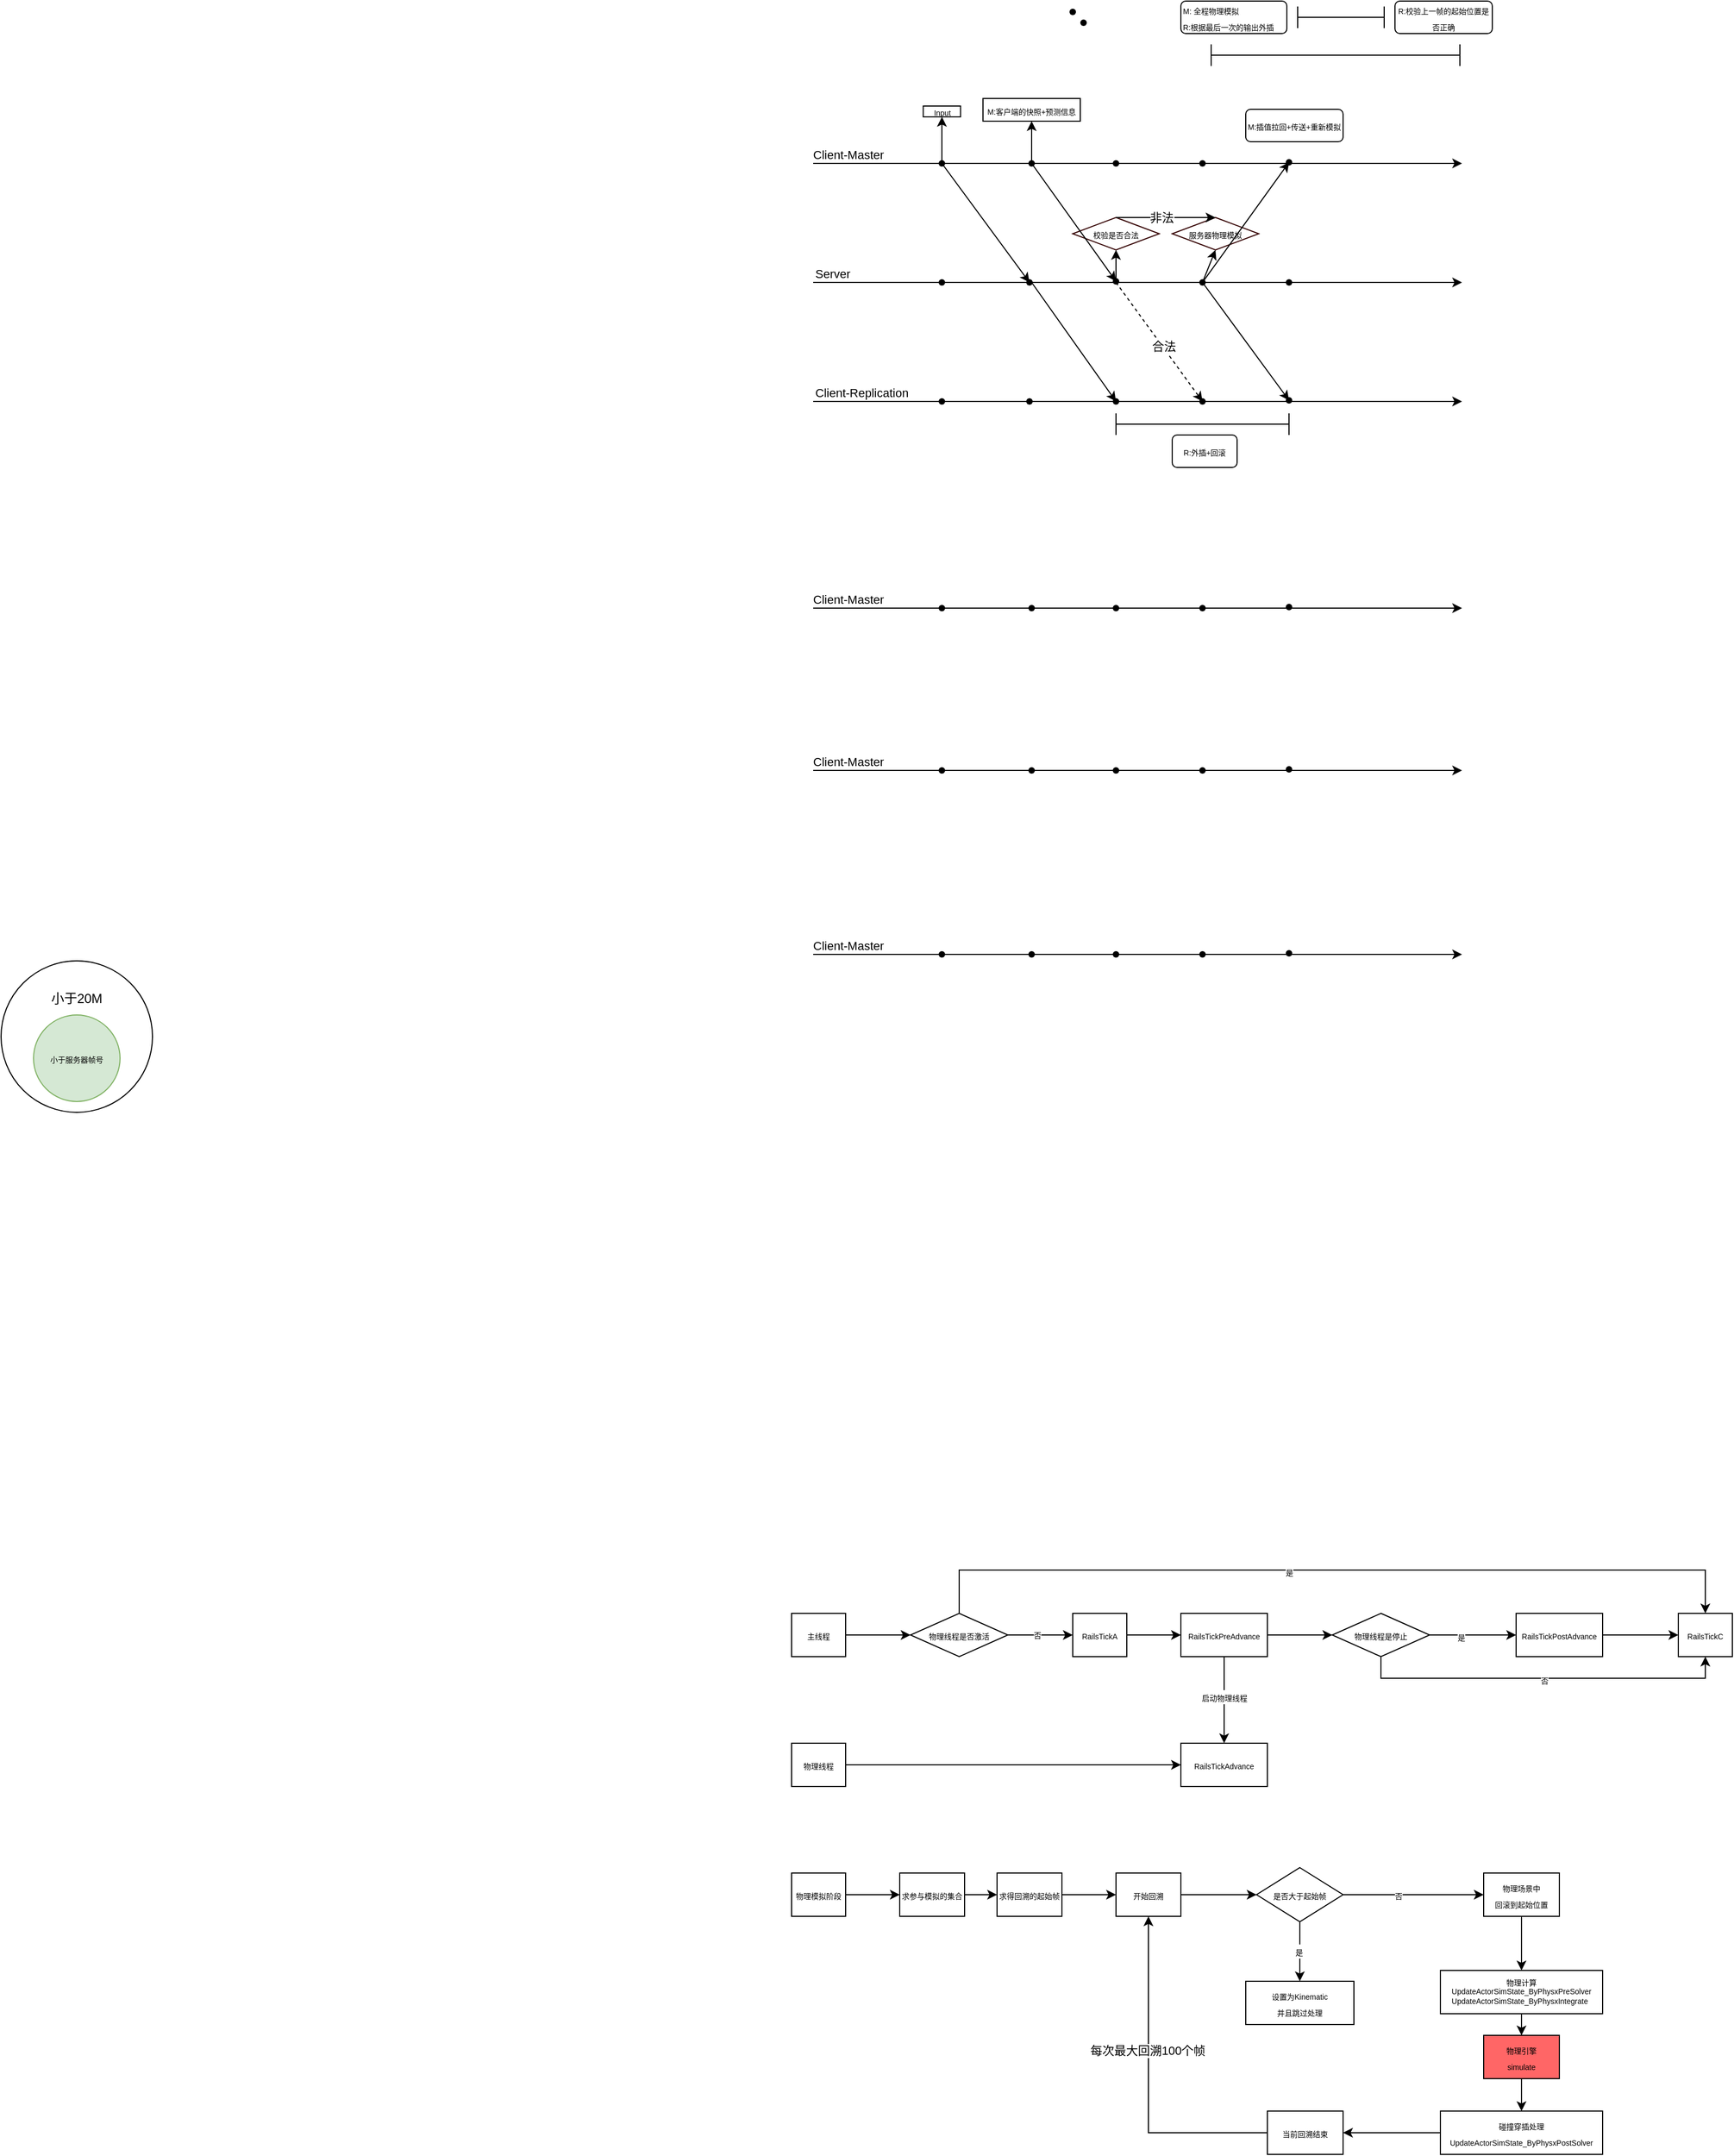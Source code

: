 <mxfile version="22.1.2" type="device">
  <diagram name="第 1 页" id="AAMnr0W5KIoup8fi5rs1">
    <mxGraphModel dx="1736" dy="537" grid="1" gridSize="10" guides="0" tooltips="1" connect="1" arrows="1" fold="1" page="0" pageScale="1" pageWidth="827" pageHeight="1169" background="#FFFFFF" math="0" shadow="0">
      <root>
        <mxCell id="0" />
        <mxCell id="1" parent="0" />
        <mxCell id="beGZYDFZV5x5-5D6ffd--1" value="" style="endArrow=classic;html=1;rounded=0;movable=1;resizable=1;rotatable=1;deletable=1;editable=1;locked=0;connectable=1;" parent="1" edge="1">
          <mxGeometry relative="1" as="geometry">
            <mxPoint x="40" y="160" as="sourcePoint" />
            <mxPoint x="640" y="160" as="targetPoint" />
          </mxGeometry>
        </mxCell>
        <mxCell id="beGZYDFZV5x5-5D6ffd--3" value="Client-Master" style="edgeLabel;resizable=1;html=1;align=left;verticalAlign=bottom;movable=1;rotatable=1;deletable=1;editable=1;locked=0;connectable=1;" parent="beGZYDFZV5x5-5D6ffd--1" connectable="0" vertex="1">
          <mxGeometry x="-1" relative="1" as="geometry">
            <mxPoint x="-2" as="offset" />
          </mxGeometry>
        </mxCell>
        <mxCell id="beGZYDFZV5x5-5D6ffd--4" value="" style="endArrow=classic;html=1;rounded=0;movable=1;resizable=1;rotatable=1;deletable=1;editable=1;locked=0;connectable=1;" parent="1" edge="1">
          <mxGeometry relative="1" as="geometry">
            <mxPoint x="40" y="270" as="sourcePoint" />
            <mxPoint x="640" y="270" as="targetPoint" />
          </mxGeometry>
        </mxCell>
        <mxCell id="beGZYDFZV5x5-5D6ffd--6" value="Server" style="edgeLabel;resizable=1;html=1;align=left;verticalAlign=bottom;movable=1;rotatable=1;deletable=1;editable=1;locked=0;connectable=1;" parent="beGZYDFZV5x5-5D6ffd--4" connectable="0" vertex="1">
          <mxGeometry x="-1" relative="1" as="geometry">
            <mxPoint as="offset" />
          </mxGeometry>
        </mxCell>
        <mxCell id="beGZYDFZV5x5-5D6ffd--7" value="" style="endArrow=classic;html=1;rounded=0;movable=1;resizable=1;rotatable=1;deletable=1;editable=1;locked=0;connectable=1;" parent="1" edge="1">
          <mxGeometry relative="1" as="geometry">
            <mxPoint x="40" y="380" as="sourcePoint" />
            <mxPoint x="640" y="380" as="targetPoint" />
          </mxGeometry>
        </mxCell>
        <mxCell id="beGZYDFZV5x5-5D6ffd--9" value="Client-Replication" style="edgeLabel;resizable=1;html=1;align=left;verticalAlign=bottom;movable=1;rotatable=1;deletable=1;editable=1;locked=0;connectable=1;" parent="beGZYDFZV5x5-5D6ffd--7" connectable="0" vertex="1">
          <mxGeometry x="-1" relative="1" as="geometry" />
        </mxCell>
        <mxCell id="beGZYDFZV5x5-5D6ffd--30" value="" style="edgeStyle=orthogonalEdgeStyle;rounded=0;orthogonalLoop=1;jettySize=auto;html=1;" parent="1" source="beGZYDFZV5x5-5D6ffd--17" target="beGZYDFZV5x5-5D6ffd--29" edge="1">
          <mxGeometry relative="1" as="geometry" />
        </mxCell>
        <mxCell id="beGZYDFZV5x5-5D6ffd--17" value="" style="shape=waypoint;sketch=0;fillStyle=solid;size=6;pointerEvents=1;points=[];fillColor=none;resizable=0;rotatable=0;perimeter=centerPerimeter;snapToPoint=1;" parent="1" vertex="1">
          <mxGeometry x="149" y="150" width="20" height="20" as="geometry" />
        </mxCell>
        <mxCell id="beGZYDFZV5x5-5D6ffd--79" value="" style="edgeStyle=orthogonalEdgeStyle;rounded=0;orthogonalLoop=1;jettySize=auto;html=1;" parent="1" source="beGZYDFZV5x5-5D6ffd--24" target="beGZYDFZV5x5-5D6ffd--78" edge="1">
          <mxGeometry relative="1" as="geometry" />
        </mxCell>
        <mxCell id="beGZYDFZV5x5-5D6ffd--24" value="" style="shape=waypoint;sketch=0;fillStyle=solid;size=6;pointerEvents=1;points=[];fillColor=none;resizable=0;rotatable=0;perimeter=centerPerimeter;snapToPoint=1;" parent="1" vertex="1">
          <mxGeometry x="232" y="150" width="20" height="20" as="geometry" />
        </mxCell>
        <mxCell id="beGZYDFZV5x5-5D6ffd--29" value="&lt;font style=&quot;font-size: 7px;&quot;&gt;Input&lt;/font&gt;" style="whiteSpace=wrap;html=1;fillColor=none;sketch=0;fillStyle=solid;" parent="1" vertex="1">
          <mxGeometry x="141.75" y="107" width="34.5" height="10" as="geometry" />
        </mxCell>
        <mxCell id="beGZYDFZV5x5-5D6ffd--31" value="" style="shape=waypoint;sketch=0;fillStyle=solid;size=6;pointerEvents=1;points=[];fillColor=none;resizable=0;rotatable=0;perimeter=centerPerimeter;snapToPoint=1;" parent="1" vertex="1">
          <mxGeometry x="230" y="260" width="20" height="20" as="geometry" />
        </mxCell>
        <mxCell id="beGZYDFZV5x5-5D6ffd--34" value="" style="shape=waypoint;sketch=0;fillStyle=solid;size=6;pointerEvents=1;points=[];fillColor=none;resizable=0;rotatable=0;perimeter=centerPerimeter;snapToPoint=1;" parent="1" vertex="1">
          <mxGeometry x="230" y="370" width="20" height="20" as="geometry" />
        </mxCell>
        <mxCell id="beGZYDFZV5x5-5D6ffd--44" value="" style="endArrow=classic;html=1;rounded=0;" parent="1" source="beGZYDFZV5x5-5D6ffd--17" target="beGZYDFZV5x5-5D6ffd--31" edge="1">
          <mxGeometry width="50" height="50" relative="1" as="geometry">
            <mxPoint x="330" y="220" as="sourcePoint" />
            <mxPoint x="380" y="170" as="targetPoint" />
          </mxGeometry>
        </mxCell>
        <mxCell id="beGZYDFZV5x5-5D6ffd--45" value="" style="shape=waypoint;sketch=0;fillStyle=solid;size=6;pointerEvents=1;points=[];fillColor=none;resizable=0;rotatable=0;perimeter=centerPerimeter;snapToPoint=1;" parent="1" vertex="1">
          <mxGeometry x="149" y="260" width="20" height="20" as="geometry" />
        </mxCell>
        <mxCell id="beGZYDFZV5x5-5D6ffd--46" value="" style="endArrow=classic;html=1;rounded=0;" parent="1" target="beGZYDFZV5x5-5D6ffd--53" edge="1">
          <mxGeometry width="50" height="50" relative="1" as="geometry">
            <mxPoint x="242" y="270" as="sourcePoint" />
            <mxPoint x="282" y="380" as="targetPoint" />
          </mxGeometry>
        </mxCell>
        <mxCell id="beGZYDFZV5x5-5D6ffd--47" value="" style="shape=waypoint;sketch=0;fillStyle=solid;size=6;pointerEvents=1;points=[];fillColor=none;resizable=0;rotatable=0;perimeter=centerPerimeter;snapToPoint=1;" parent="1" vertex="1">
          <mxGeometry x="270" y="10" width="20" height="20" as="geometry" />
        </mxCell>
        <mxCell id="beGZYDFZV5x5-5D6ffd--48" value="" style="shape=waypoint;sketch=0;fillStyle=solid;size=6;pointerEvents=1;points=[];fillColor=none;resizable=0;rotatable=0;perimeter=centerPerimeter;snapToPoint=1;" parent="1" vertex="1">
          <mxGeometry x="149" y="370" width="20" height="20" as="geometry" />
        </mxCell>
        <mxCell id="beGZYDFZV5x5-5D6ffd--53" value="" style="shape=waypoint;sketch=0;fillStyle=solid;size=6;pointerEvents=1;points=[];fillColor=none;resizable=0;rotatable=0;perimeter=centerPerimeter;snapToPoint=1;" parent="1" vertex="1">
          <mxGeometry x="310" y="370" width="20" height="20" as="geometry" />
        </mxCell>
        <mxCell id="beGZYDFZV5x5-5D6ffd--54" value="&lt;font style=&quot;font-size: 7px;&quot;&gt;校验是否合法&lt;/font&gt;" style="rhombus;whiteSpace=wrap;html=1;fillColor=none;strokeColor=#330000;sketch=0;fillStyle=solid;" parent="1" vertex="1">
          <mxGeometry x="280" y="210" width="80" height="30" as="geometry" />
        </mxCell>
        <mxCell id="beGZYDFZV5x5-5D6ffd--59" value="" style="shape=waypoint;sketch=0;fillStyle=solid;size=6;pointerEvents=1;points=[];fillColor=none;resizable=0;rotatable=0;perimeter=centerPerimeter;snapToPoint=1;" parent="1" vertex="1">
          <mxGeometry x="280" y="20" width="20" height="20" as="geometry" />
        </mxCell>
        <mxCell id="beGZYDFZV5x5-5D6ffd--60" value="" style="shape=waypoint;sketch=0;fillStyle=solid;size=6;pointerEvents=1;points=[];fillColor=none;resizable=0;rotatable=0;perimeter=centerPerimeter;snapToPoint=1;" parent="1" vertex="1">
          <mxGeometry x="310" y="150" width="20" height="20" as="geometry" />
        </mxCell>
        <mxCell id="beGZYDFZV5x5-5D6ffd--61" value="" style="shape=waypoint;sketch=0;fillStyle=solid;size=6;pointerEvents=1;points=[];fillColor=none;resizable=0;rotatable=0;perimeter=centerPerimeter;snapToPoint=1;" parent="1" vertex="1">
          <mxGeometry x="390" y="150" width="20" height="20" as="geometry" />
        </mxCell>
        <mxCell id="beGZYDFZV5x5-5D6ffd--63" value="" style="shape=waypoint;sketch=0;fillStyle=solid;size=6;pointerEvents=1;points=[];fillColor=none;resizable=0;rotatable=0;perimeter=centerPerimeter;snapToPoint=1;" parent="1" vertex="1">
          <mxGeometry x="390" y="370" width="20" height="20" as="geometry" />
        </mxCell>
        <mxCell id="beGZYDFZV5x5-5D6ffd--64" value="" style="endArrow=classic;html=1;rounded=0;exitX=0.488;exitY=0.695;exitDx=0;exitDy=0;exitPerimeter=0;" parent="1" source="beGZYDFZV5x5-5D6ffd--24" target="beGZYDFZV5x5-5D6ffd--92" edge="1">
          <mxGeometry width="50" height="50" relative="1" as="geometry">
            <mxPoint x="260" y="180" as="sourcePoint" />
            <mxPoint x="340" y="290" as="targetPoint" />
          </mxGeometry>
        </mxCell>
        <mxCell id="beGZYDFZV5x5-5D6ffd--67" value="&lt;font style=&quot;font-size: 7px;&quot;&gt;M: 全程物理模拟&lt;br&gt;R:根据最后一次的输出外插&lt;/font&gt;" style="rounded=1;whiteSpace=wrap;html=1;align=left;movable=1;resizable=1;rotatable=1;deletable=1;editable=1;locked=0;connectable=1;" parent="1" vertex="1">
          <mxGeometry x="380" y="10" width="98" height="30" as="geometry" />
        </mxCell>
        <mxCell id="beGZYDFZV5x5-5D6ffd--68" value="" style="shape=waypoint;sketch=0;fillStyle=solid;size=6;pointerEvents=1;points=[];fillColor=none;resizable=0;rotatable=0;perimeter=centerPerimeter;snapToPoint=1;" parent="1" vertex="1">
          <mxGeometry x="470" y="149" width="20" height="20" as="geometry" />
        </mxCell>
        <mxCell id="beGZYDFZV5x5-5D6ffd--71" value="" style="shape=waypoint;sketch=0;fillStyle=solid;size=6;pointerEvents=1;points=[];fillColor=none;resizable=0;rotatable=0;perimeter=centerPerimeter;snapToPoint=1;" parent="1" vertex="1">
          <mxGeometry x="470" y="369" width="20" height="20" as="geometry" />
        </mxCell>
        <mxCell id="beGZYDFZV5x5-5D6ffd--72" value="" style="shape=crossbar;whiteSpace=wrap;html=1;rounded=1;movable=1;resizable=1;rotatable=1;deletable=1;editable=1;locked=0;connectable=1;" parent="1" vertex="1">
          <mxGeometry x="408" y="50" width="230" height="20" as="geometry" />
        </mxCell>
        <mxCell id="beGZYDFZV5x5-5D6ffd--73" value="" style="shape=crossbar;whiteSpace=wrap;html=1;rounded=1;" parent="1" vertex="1">
          <mxGeometry x="488" y="15" width="80" height="20" as="geometry" />
        </mxCell>
        <mxCell id="beGZYDFZV5x5-5D6ffd--74" value="&lt;font style=&quot;font-size: 7px;&quot;&gt;R:校验上一帧的起始位置是否正确&lt;/font&gt;" style="rounded=1;whiteSpace=wrap;html=1;" parent="1" vertex="1">
          <mxGeometry x="578" y="10" width="90" height="30" as="geometry" />
        </mxCell>
        <mxCell id="beGZYDFZV5x5-5D6ffd--78" value="&lt;font style=&quot;font-size: 7px;&quot;&gt;M:客户端的快照+预测信息&lt;/font&gt;" style="rounded=0;whiteSpace=wrap;html=1;" parent="1" vertex="1">
          <mxGeometry x="197" y="100" width="90" height="21" as="geometry" />
        </mxCell>
        <mxCell id="beGZYDFZV5x5-5D6ffd--92" value="" style="shape=waypoint;sketch=0;fillStyle=solid;size=6;pointerEvents=1;points=[];fillColor=none;resizable=0;rotatable=0;perimeter=centerPerimeter;snapToPoint=1;" parent="1" vertex="1">
          <mxGeometry x="310" y="259" width="20" height="20" as="geometry" />
        </mxCell>
        <mxCell id="beGZYDFZV5x5-5D6ffd--94" value="" style="endArrow=classic;html=1;rounded=0;entryX=0.5;entryY=1;entryDx=0;entryDy=0;" parent="1" source="beGZYDFZV5x5-5D6ffd--92" target="beGZYDFZV5x5-5D6ffd--54" edge="1">
          <mxGeometry width="50" height="50" relative="1" as="geometry">
            <mxPoint x="350" y="260" as="sourcePoint" />
            <mxPoint x="400" y="210" as="targetPoint" />
          </mxGeometry>
        </mxCell>
        <mxCell id="beGZYDFZV5x5-5D6ffd--95" value="" style="endArrow=classic;html=1;rounded=0;entryX=0.66;entryY=0.648;entryDx=0;entryDy=0;entryPerimeter=0;dashed=1;" parent="1" target="beGZYDFZV5x5-5D6ffd--63" edge="1">
          <mxGeometry width="50" height="50" relative="1" as="geometry">
            <mxPoint x="320" y="270" as="sourcePoint" />
            <mxPoint x="440" y="190" as="targetPoint" />
          </mxGeometry>
        </mxCell>
        <mxCell id="beGZYDFZV5x5-5D6ffd--96" value="合法" style="edgeLabel;html=1;align=center;verticalAlign=middle;resizable=0;points=[];" parent="beGZYDFZV5x5-5D6ffd--95" vertex="1" connectable="0">
          <mxGeometry x="0.072" y="1" relative="1" as="geometry">
            <mxPoint as="offset" />
          </mxGeometry>
        </mxCell>
        <mxCell id="beGZYDFZV5x5-5D6ffd--97" value="" style="shape=waypoint;sketch=0;fillStyle=solid;size=6;pointerEvents=1;points=[];fillColor=none;resizable=0;rotatable=0;perimeter=centerPerimeter;snapToPoint=1;" parent="1" vertex="1">
          <mxGeometry x="390" y="260" width="20" height="20" as="geometry" />
        </mxCell>
        <mxCell id="beGZYDFZV5x5-5D6ffd--98" value="&lt;span style=&quot;font-size: 7px;&quot;&gt;服务器物理模拟&lt;/span&gt;" style="rhombus;whiteSpace=wrap;html=1;fillColor=none;strokeColor=#330000;sketch=0;fillStyle=solid;" parent="1" vertex="1">
          <mxGeometry x="372" y="210" width="80" height="30" as="geometry" />
        </mxCell>
        <mxCell id="beGZYDFZV5x5-5D6ffd--100" value="" style="endArrow=classic;html=1;rounded=0;exitX=0.5;exitY=0;exitDx=0;exitDy=0;entryX=0.5;entryY=0;entryDx=0;entryDy=0;" parent="1" source="beGZYDFZV5x5-5D6ffd--54" target="beGZYDFZV5x5-5D6ffd--98" edge="1">
          <mxGeometry width="50" height="50" relative="1" as="geometry">
            <mxPoint x="370" y="250" as="sourcePoint" />
            <mxPoint x="420" y="200" as="targetPoint" />
          </mxGeometry>
        </mxCell>
        <mxCell id="beGZYDFZV5x5-5D6ffd--101" value="非法" style="edgeLabel;html=1;align=center;verticalAlign=middle;resizable=0;points=[];" parent="beGZYDFZV5x5-5D6ffd--100" vertex="1" connectable="0">
          <mxGeometry x="-0.084" relative="1" as="geometry">
            <mxPoint as="offset" />
          </mxGeometry>
        </mxCell>
        <mxCell id="beGZYDFZV5x5-5D6ffd--102" value="" style="endArrow=classic;html=1;rounded=0;exitX=0.379;exitY=0.357;exitDx=0;exitDy=0;exitPerimeter=0;entryX=0.5;entryY=1;entryDx=0;entryDy=0;" parent="1" source="beGZYDFZV5x5-5D6ffd--97" target="beGZYDFZV5x5-5D6ffd--98" edge="1">
          <mxGeometry width="50" height="50" relative="1" as="geometry">
            <mxPoint x="460" y="260" as="sourcePoint" />
            <mxPoint x="510" y="210" as="targetPoint" />
          </mxGeometry>
        </mxCell>
        <mxCell id="beGZYDFZV5x5-5D6ffd--103" value="" style="shape=waypoint;sketch=0;fillStyle=solid;size=6;pointerEvents=1;points=[];fillColor=none;resizable=0;rotatable=0;perimeter=centerPerimeter;snapToPoint=1;" parent="1" vertex="1">
          <mxGeometry x="470" y="260" width="20" height="20" as="geometry" />
        </mxCell>
        <mxCell id="beGZYDFZV5x5-5D6ffd--106" value="" style="endArrow=classic;html=1;rounded=0;exitX=0.321;exitY=0.614;exitDx=0;exitDy=0;exitPerimeter=0;" parent="1" source="beGZYDFZV5x5-5D6ffd--97" target="beGZYDFZV5x5-5D6ffd--71" edge="1">
          <mxGeometry width="50" height="50" relative="1" as="geometry">
            <mxPoint x="410" y="280" as="sourcePoint" />
            <mxPoint x="422" y="250" as="targetPoint" />
          </mxGeometry>
        </mxCell>
        <mxCell id="beGZYDFZV5x5-5D6ffd--107" value="" style="shape=crossbar;whiteSpace=wrap;html=1;rounded=1;" parent="1" vertex="1">
          <mxGeometry x="320" y="391" width="160" height="20" as="geometry" />
        </mxCell>
        <mxCell id="beGZYDFZV5x5-5D6ffd--108" value="&lt;font style=&quot;font-size: 7px;&quot;&gt;R:外插+回滚&lt;/font&gt;" style="rounded=1;whiteSpace=wrap;html=1;" parent="1" vertex="1">
          <mxGeometry x="372" y="411" width="60" height="30" as="geometry" />
        </mxCell>
        <mxCell id="beGZYDFZV5x5-5D6ffd--109" value="" style="endArrow=classic;html=1;rounded=0;entryX=0.321;entryY=0.507;entryDx=0;entryDy=0;entryPerimeter=0;" parent="1" source="beGZYDFZV5x5-5D6ffd--97" target="beGZYDFZV5x5-5D6ffd--68" edge="1">
          <mxGeometry width="50" height="50" relative="1" as="geometry">
            <mxPoint x="470" y="240" as="sourcePoint" />
            <mxPoint x="520" y="190" as="targetPoint" />
          </mxGeometry>
        </mxCell>
        <mxCell id="beGZYDFZV5x5-5D6ffd--110" value="&lt;span style=&quot;font-size: 7px;&quot;&gt;M:插值拉回+传送+重新模拟&lt;/span&gt;" style="rounded=1;whiteSpace=wrap;html=1;" parent="1" vertex="1">
          <mxGeometry x="440" y="110" width="90" height="30" as="geometry" />
        </mxCell>
        <mxCell id="Dgg-TFfOb2gWR0Gjc4yS-13" value="" style="edgeStyle=orthogonalEdgeStyle;rounded=0;orthogonalLoop=1;jettySize=auto;html=1;movable=1;resizable=1;rotatable=1;deletable=1;editable=1;locked=0;connectable=1;" parent="1" source="Dgg-TFfOb2gWR0Gjc4yS-10" target="Dgg-TFfOb2gWR0Gjc4yS-12" edge="1">
          <mxGeometry relative="1" as="geometry" />
        </mxCell>
        <mxCell id="Dgg-TFfOb2gWR0Gjc4yS-10" value="&lt;font style=&quot;font-size: 7px;&quot;&gt;主线程&lt;/font&gt;" style="rounded=0;whiteSpace=wrap;html=1;movable=1;resizable=1;rotatable=1;deletable=1;editable=1;locked=0;connectable=1;" parent="1" vertex="1">
          <mxGeometry x="20" y="1500.01" width="50" height="40" as="geometry" />
        </mxCell>
        <mxCell id="Dgg-TFfOb2gWR0Gjc4yS-11" value="&lt;font style=&quot;font-size: 7px;&quot;&gt;物理线程&lt;/font&gt;" style="rounded=0;whiteSpace=wrap;html=1;movable=1;resizable=1;rotatable=1;deletable=1;editable=1;locked=0;connectable=1;" parent="1" vertex="1">
          <mxGeometry x="20" y="1620.01" width="50" height="40" as="geometry" />
        </mxCell>
        <mxCell id="Dgg-TFfOb2gWR0Gjc4yS-42" style="edgeStyle=orthogonalEdgeStyle;orthogonalLoop=1;jettySize=auto;html=1;rounded=0;entryX=0.5;entryY=0;entryDx=0;entryDy=0;movable=1;resizable=1;rotatable=1;deletable=1;editable=1;locked=0;connectable=1;" parent="1" target="Dgg-TFfOb2gWR0Gjc4yS-15" edge="1">
          <mxGeometry relative="1" as="geometry">
            <mxPoint x="860" y="1460.01" as="targetPoint" />
            <mxPoint x="175" y="1510.01" as="sourcePoint" />
            <Array as="points">
              <mxPoint x="175" y="1460.01" />
              <mxPoint x="865" y="1460.01" />
            </Array>
          </mxGeometry>
        </mxCell>
        <mxCell id="Dgg-TFfOb2gWR0Gjc4yS-45" value="&lt;font style=&quot;font-size: 7px;&quot;&gt;是&lt;/font&gt;" style="edgeLabel;html=1;align=center;verticalAlign=middle;resizable=1;points=[];movable=1;rotatable=1;deletable=1;editable=1;locked=0;connectable=1;" parent="Dgg-TFfOb2gWR0Gjc4yS-42" vertex="1" connectable="0">
          <mxGeometry x="-0.091" y="-1" relative="1" as="geometry">
            <mxPoint as="offset" />
          </mxGeometry>
        </mxCell>
        <mxCell id="Dgg-TFfOb2gWR0Gjc4yS-12" value="&lt;font style=&quot;font-size: 7px;&quot;&gt;物理线程是否激活&lt;/font&gt;" style="rhombus;whiteSpace=wrap;html=1;rounded=0;movable=1;resizable=1;rotatable=1;deletable=1;editable=1;locked=0;connectable=1;" parent="1" vertex="1">
          <mxGeometry x="130" y="1500.01" width="90" height="40" as="geometry" />
        </mxCell>
        <mxCell id="Dgg-TFfOb2gWR0Gjc4yS-15" value="&lt;font style=&quot;font-size: 7px;&quot;&gt;RailsTickC&lt;/font&gt;" style="rounded=0;whiteSpace=wrap;html=1;movable=1;resizable=1;rotatable=1;deletable=1;editable=1;locked=0;connectable=1;" parent="1" vertex="1">
          <mxGeometry x="840" y="1500.01" width="50" height="40" as="geometry" />
        </mxCell>
        <mxCell id="Dgg-TFfOb2gWR0Gjc4yS-16" value="" style="endArrow=classic;html=1;rounded=0;exitX=1;exitY=0.5;exitDx=0;exitDy=0;entryX=0;entryY=0.5;entryDx=0;entryDy=0;movable=1;resizable=1;rotatable=1;deletable=1;editable=1;locked=0;connectable=1;" parent="1" source="Dgg-TFfOb2gWR0Gjc4yS-12" target="Dgg-TFfOb2gWR0Gjc4yS-20" edge="1">
          <mxGeometry width="50" height="50" relative="1" as="geometry">
            <mxPoint x="240" y="1530.01" as="sourcePoint" />
            <mxPoint x="290" y="1480.01" as="targetPoint" />
          </mxGeometry>
        </mxCell>
        <mxCell id="Dgg-TFfOb2gWR0Gjc4yS-17" value="&lt;font style=&quot;font-size: 7px;&quot;&gt;否&lt;/font&gt;" style="edgeLabel;html=1;align=center;verticalAlign=middle;resizable=1;points=[];movable=1;rotatable=1;deletable=1;editable=1;locked=0;connectable=1;" parent="Dgg-TFfOb2gWR0Gjc4yS-16" vertex="1" connectable="0">
          <mxGeometry x="-0.1" y="1" relative="1" as="geometry">
            <mxPoint as="offset" />
          </mxGeometry>
        </mxCell>
        <mxCell id="Dgg-TFfOb2gWR0Gjc4yS-26" value="" style="edgeStyle=orthogonalEdgeStyle;rounded=0;orthogonalLoop=1;jettySize=auto;html=1;movable=1;resizable=1;rotatable=1;deletable=1;editable=1;locked=0;connectable=1;" parent="1" source="Dgg-TFfOb2gWR0Gjc4yS-20" target="Dgg-TFfOb2gWR0Gjc4yS-25" edge="1">
          <mxGeometry relative="1" as="geometry" />
        </mxCell>
        <mxCell id="Dgg-TFfOb2gWR0Gjc4yS-20" value="&lt;font style=&quot;font-size: 7px;&quot;&gt;RailsTickA&lt;/font&gt;" style="rounded=0;whiteSpace=wrap;html=1;movable=1;resizable=1;rotatable=1;deletable=1;editable=1;locked=0;connectable=1;" parent="1" vertex="1">
          <mxGeometry x="280" y="1500.01" width="50" height="40" as="geometry" />
        </mxCell>
        <mxCell id="Dgg-TFfOb2gWR0Gjc4yS-21" value="&lt;font style=&quot;font-size: 7px;&quot;&gt;RailsTickAdvance&lt;/font&gt;" style="rounded=0;whiteSpace=wrap;html=1;movable=1;resizable=1;rotatable=1;deletable=1;editable=1;locked=0;connectable=1;" parent="1" vertex="1">
          <mxGeometry x="380" y="1620.01" width="80" height="40" as="geometry" />
        </mxCell>
        <mxCell id="Dgg-TFfOb2gWR0Gjc4yS-22" value="" style="endArrow=classic;html=1;rounded=0;exitX=1;exitY=0.5;exitDx=0;exitDy=0;entryX=0;entryY=0.5;entryDx=0;entryDy=0;movable=1;resizable=1;rotatable=1;deletable=1;editable=1;locked=0;connectable=1;" parent="1" source="Dgg-TFfOb2gWR0Gjc4yS-11" target="Dgg-TFfOb2gWR0Gjc4yS-21" edge="1">
          <mxGeometry width="50" height="50" relative="1" as="geometry">
            <mxPoint x="100" y="1730.01" as="sourcePoint" />
            <mxPoint x="150" y="1680.01" as="targetPoint" />
          </mxGeometry>
        </mxCell>
        <mxCell id="Dgg-TFfOb2gWR0Gjc4yS-27" value="" style="edgeStyle=orthogonalEdgeStyle;rounded=0;orthogonalLoop=1;jettySize=auto;html=1;movable=1;resizable=1;rotatable=1;deletable=1;editable=1;locked=0;connectable=1;" parent="1" source="Dgg-TFfOb2gWR0Gjc4yS-25" target="Dgg-TFfOb2gWR0Gjc4yS-21" edge="1">
          <mxGeometry relative="1" as="geometry" />
        </mxCell>
        <mxCell id="Dgg-TFfOb2gWR0Gjc4yS-28" value="&lt;font style=&quot;font-size: 7px;&quot;&gt;启动物理线程&lt;/font&gt;" style="edgeLabel;html=1;align=center;verticalAlign=middle;resizable=1;points=[];movable=1;rotatable=1;deletable=1;editable=1;locked=0;connectable=1;" parent="Dgg-TFfOb2gWR0Gjc4yS-27" vertex="1" connectable="0">
          <mxGeometry x="-0.079" relative="1" as="geometry">
            <mxPoint as="offset" />
          </mxGeometry>
        </mxCell>
        <mxCell id="Dgg-TFfOb2gWR0Gjc4yS-32" value="" style="edgeStyle=orthogonalEdgeStyle;rounded=0;orthogonalLoop=1;jettySize=auto;html=1;movable=1;resizable=1;rotatable=1;deletable=1;editable=1;locked=0;connectable=1;" parent="1" source="Dgg-TFfOb2gWR0Gjc4yS-25" target="Dgg-TFfOb2gWR0Gjc4yS-31" edge="1">
          <mxGeometry relative="1" as="geometry" />
        </mxCell>
        <mxCell id="Dgg-TFfOb2gWR0Gjc4yS-25" value="&lt;font style=&quot;font-size: 7px;&quot;&gt;RailsTickPreAdvance&lt;/font&gt;" style="rounded=0;whiteSpace=wrap;html=1;movable=1;resizable=1;rotatable=1;deletable=1;editable=1;locked=0;connectable=1;" parent="1" vertex="1">
          <mxGeometry x="380" y="1500.01" width="80" height="40" as="geometry" />
        </mxCell>
        <mxCell id="Dgg-TFfOb2gWR0Gjc4yS-35" value="" style="edgeStyle=orthogonalEdgeStyle;rounded=0;orthogonalLoop=1;jettySize=auto;html=1;movable=1;resizable=1;rotatable=1;deletable=1;editable=1;locked=0;connectable=1;" parent="1" source="Dgg-TFfOb2gWR0Gjc4yS-30" target="Dgg-TFfOb2gWR0Gjc4yS-15" edge="1">
          <mxGeometry relative="1" as="geometry" />
        </mxCell>
        <mxCell id="Dgg-TFfOb2gWR0Gjc4yS-30" value="&lt;font style=&quot;font-size: 7px;&quot;&gt;RailsTickPostAdvance&lt;/font&gt;" style="rounded=0;whiteSpace=wrap;html=1;movable=1;resizable=1;rotatable=1;deletable=1;editable=1;locked=0;connectable=1;" parent="1" vertex="1">
          <mxGeometry x="690" y="1500.01" width="80" height="40" as="geometry" />
        </mxCell>
        <mxCell id="Dgg-TFfOb2gWR0Gjc4yS-33" value="" style="edgeStyle=orthogonalEdgeStyle;rounded=0;orthogonalLoop=1;jettySize=auto;html=1;movable=1;resizable=1;rotatable=1;deletable=1;editable=1;locked=0;connectable=1;" parent="1" source="Dgg-TFfOb2gWR0Gjc4yS-31" target="Dgg-TFfOb2gWR0Gjc4yS-30" edge="1">
          <mxGeometry relative="1" as="geometry" />
        </mxCell>
        <mxCell id="Dgg-TFfOb2gWR0Gjc4yS-34" value="&lt;font style=&quot;font-size: 7px;&quot;&gt;是&lt;/font&gt;" style="edgeLabel;html=1;align=center;verticalAlign=middle;resizable=1;points=[];movable=1;rotatable=1;deletable=1;editable=1;locked=0;connectable=1;" parent="Dgg-TFfOb2gWR0Gjc4yS-33" vertex="1" connectable="0">
          <mxGeometry x="-0.277" y="-1" relative="1" as="geometry">
            <mxPoint as="offset" />
          </mxGeometry>
        </mxCell>
        <mxCell id="Dgg-TFfOb2gWR0Gjc4yS-38" style="edgeStyle=orthogonalEdgeStyle;rounded=0;orthogonalLoop=1;jettySize=auto;html=1;exitX=0.5;exitY=1;exitDx=0;exitDy=0;entryX=0.5;entryY=1;entryDx=0;entryDy=0;movable=1;resizable=1;rotatable=1;deletable=1;editable=1;locked=0;connectable=1;" parent="1" source="Dgg-TFfOb2gWR0Gjc4yS-31" target="Dgg-TFfOb2gWR0Gjc4yS-15" edge="1">
          <mxGeometry relative="1" as="geometry" />
        </mxCell>
        <mxCell id="Dgg-TFfOb2gWR0Gjc4yS-39" value="&lt;font style=&quot;font-size: 7px;&quot;&gt;否&lt;/font&gt;" style="edgeLabel;html=1;align=center;verticalAlign=middle;resizable=1;points=[];movable=1;rotatable=1;deletable=1;editable=1;locked=0;connectable=1;" parent="Dgg-TFfOb2gWR0Gjc4yS-38" vertex="1" connectable="0">
          <mxGeometry x="0.007" y="-1" relative="1" as="geometry">
            <mxPoint as="offset" />
          </mxGeometry>
        </mxCell>
        <mxCell id="Dgg-TFfOb2gWR0Gjc4yS-31" value="&lt;font style=&quot;font-size: 7px;&quot;&gt;物理线程是停止&lt;/font&gt;" style="rhombus;whiteSpace=wrap;html=1;rounded=0;movable=1;resizable=1;rotatable=1;deletable=1;editable=1;locked=0;connectable=1;" parent="1" vertex="1">
          <mxGeometry x="520" y="1500.01" width="90" height="40" as="geometry" />
        </mxCell>
        <mxCell id="pXDYT4l3pWk60CeOceqQ-1" value="&lt;font style=&quot;font-size: 7px;&quot;&gt;小于服务器帧号&lt;/font&gt;" style="ellipse;whiteSpace=wrap;html=1;aspect=fixed;fillColor=#d5e8d4;strokeColor=#82b366;movable=0;resizable=0;rotatable=0;deletable=0;editable=0;locked=1;connectable=0;" parent="1" vertex="1">
          <mxGeometry x="-681" y="947" width="80" height="80" as="geometry" />
        </mxCell>
        <mxCell id="pXDYT4l3pWk60CeOceqQ-2" value="" style="ellipse;whiteSpace=wrap;html=1;aspect=fixed;shadow=0;fillColor=none;movable=0;resizable=0;rotatable=0;deletable=0;editable=0;locked=1;connectable=0;" parent="1" vertex="1">
          <mxGeometry x="-711" y="897" width="140" height="140" as="geometry" />
        </mxCell>
        <mxCell id="pXDYT4l3pWk60CeOceqQ-3" value="小于20M" style="text;html=1;strokeColor=none;fillColor=none;align=center;verticalAlign=middle;whiteSpace=wrap;rounded=0;movable=0;resizable=0;rotatable=0;deletable=0;editable=0;locked=1;connectable=0;" parent="1" vertex="1">
          <mxGeometry x="-671" y="917" width="60" height="30" as="geometry" />
        </mxCell>
        <mxCell id="pXDYT4l3pWk60CeOceqQ-8" value="" style="edgeStyle=orthogonalEdgeStyle;rounded=0;orthogonalLoop=1;jettySize=auto;html=1;movable=1;resizable=1;rotatable=1;deletable=1;editable=1;locked=0;connectable=1;" parent="1" source="pXDYT4l3pWk60CeOceqQ-4" target="pXDYT4l3pWk60CeOceqQ-7" edge="1">
          <mxGeometry relative="1" as="geometry" />
        </mxCell>
        <mxCell id="pXDYT4l3pWk60CeOceqQ-4" value="&lt;font style=&quot;font-size: 7px;&quot;&gt;物理模拟阶段&lt;/font&gt;" style="rounded=0;whiteSpace=wrap;html=1;movable=1;resizable=1;rotatable=1;deletable=1;editable=1;locked=0;connectable=1;" parent="1" vertex="1">
          <mxGeometry x="20" y="1740" width="50" height="40" as="geometry" />
        </mxCell>
        <mxCell id="pXDYT4l3pWk60CeOceqQ-10" value="" style="edgeStyle=orthogonalEdgeStyle;rounded=0;orthogonalLoop=1;jettySize=auto;html=1;movable=1;resizable=1;rotatable=1;deletable=1;editable=1;locked=0;connectable=1;" parent="1" source="pXDYT4l3pWk60CeOceqQ-7" target="pXDYT4l3pWk60CeOceqQ-9" edge="1">
          <mxGeometry relative="1" as="geometry" />
        </mxCell>
        <mxCell id="pXDYT4l3pWk60CeOceqQ-7" value="&lt;font style=&quot;font-size: 7px;&quot;&gt;求参与模拟的集合&lt;/font&gt;" style="rounded=0;whiteSpace=wrap;html=1;movable=1;resizable=1;rotatable=1;deletable=1;editable=1;locked=0;connectable=1;" parent="1" vertex="1">
          <mxGeometry x="120" y="1740" width="60" height="40" as="geometry" />
        </mxCell>
        <mxCell id="pXDYT4l3pWk60CeOceqQ-14" value="" style="edgeStyle=orthogonalEdgeStyle;rounded=0;orthogonalLoop=1;jettySize=auto;html=1;movable=1;resizable=1;rotatable=1;deletable=1;editable=1;locked=0;connectable=1;" parent="1" source="pXDYT4l3pWk60CeOceqQ-9" edge="1">
          <mxGeometry relative="1" as="geometry">
            <mxPoint x="320" y="1760" as="targetPoint" />
          </mxGeometry>
        </mxCell>
        <mxCell id="pXDYT4l3pWk60CeOceqQ-9" value="&lt;font style=&quot;font-size: 7px;&quot;&gt;求得回溯的起始帧&lt;/font&gt;" style="rounded=0;whiteSpace=wrap;html=1;movable=1;resizable=1;rotatable=1;deletable=1;editable=1;locked=0;connectable=1;" parent="1" vertex="1">
          <mxGeometry x="210" y="1740" width="60" height="40" as="geometry" />
        </mxCell>
        <mxCell id="pXDYT4l3pWk60CeOceqQ-17" value="" style="edgeStyle=orthogonalEdgeStyle;rounded=0;orthogonalLoop=1;jettySize=auto;html=1;movable=1;resizable=1;rotatable=1;deletable=1;editable=1;locked=0;connectable=1;" parent="1" source="pXDYT4l3pWk60CeOceqQ-15" target="pXDYT4l3pWk60CeOceqQ-16" edge="1">
          <mxGeometry relative="1" as="geometry" />
        </mxCell>
        <mxCell id="pXDYT4l3pWk60CeOceqQ-15" value="&lt;font style=&quot;font-size: 7px;&quot;&gt;开始回溯&lt;/font&gt;" style="rounded=0;whiteSpace=wrap;html=1;movable=1;resizable=1;rotatable=1;deletable=1;editable=1;locked=0;connectable=1;" parent="1" vertex="1">
          <mxGeometry x="320" y="1740" width="60" height="40" as="geometry" />
        </mxCell>
        <mxCell id="pXDYT4l3pWk60CeOceqQ-19" value="" style="edgeStyle=orthogonalEdgeStyle;rounded=0;orthogonalLoop=1;jettySize=auto;html=1;movable=1;resizable=1;rotatable=1;deletable=1;editable=1;locked=0;connectable=1;" parent="1" source="pXDYT4l3pWk60CeOceqQ-16" target="pXDYT4l3pWk60CeOceqQ-18" edge="1">
          <mxGeometry relative="1" as="geometry" />
        </mxCell>
        <mxCell id="pXDYT4l3pWk60CeOceqQ-20" value="&lt;font style=&quot;font-size: 7px;&quot;&gt;是&lt;/font&gt;" style="edgeLabel;html=1;align=center;verticalAlign=middle;resizable=1;points=[];movable=1;rotatable=1;deletable=1;editable=1;locked=0;connectable=1;" parent="pXDYT4l3pWk60CeOceqQ-19" vertex="1" connectable="0">
          <mxGeometry x="-0.014" y="-1" relative="1" as="geometry">
            <mxPoint as="offset" />
          </mxGeometry>
        </mxCell>
        <mxCell id="pXDYT4l3pWk60CeOceqQ-24" value="" style="edgeStyle=orthogonalEdgeStyle;rounded=0;orthogonalLoop=1;jettySize=auto;html=1;movable=1;resizable=1;rotatable=1;deletable=1;editable=1;locked=0;connectable=1;" parent="1" source="pXDYT4l3pWk60CeOceqQ-16" target="pXDYT4l3pWk60CeOceqQ-23" edge="1">
          <mxGeometry relative="1" as="geometry" />
        </mxCell>
        <mxCell id="pXDYT4l3pWk60CeOceqQ-26" value="&lt;font style=&quot;font-size: 7px;&quot;&gt;否&lt;/font&gt;" style="edgeLabel;html=1;align=center;verticalAlign=middle;resizable=1;points=[];movable=1;rotatable=1;deletable=1;editable=1;locked=0;connectable=1;" parent="pXDYT4l3pWk60CeOceqQ-24" vertex="1" connectable="0">
          <mxGeometry x="-0.221" relative="1" as="geometry">
            <mxPoint as="offset" />
          </mxGeometry>
        </mxCell>
        <mxCell id="pXDYT4l3pWk60CeOceqQ-16" value="&lt;font style=&quot;font-size: 7px;&quot;&gt;是否大于起始帧&lt;/font&gt;" style="rhombus;whiteSpace=wrap;html=1;rounded=0;movable=1;resizable=1;rotatable=1;deletable=1;editable=1;locked=0;connectable=1;" parent="1" vertex="1">
          <mxGeometry x="450" y="1735" width="80" height="50" as="geometry" />
        </mxCell>
        <mxCell id="pXDYT4l3pWk60CeOceqQ-18" value="&lt;font style=&quot;font-size: 7px;&quot;&gt;设置为Kinematic&lt;br&gt;并且跳过处理&lt;br&gt;&lt;/font&gt;" style="whiteSpace=wrap;html=1;rounded=0;movable=1;resizable=1;rotatable=1;deletable=1;editable=1;locked=0;connectable=1;" parent="1" vertex="1">
          <mxGeometry x="440" y="1840" width="100" height="40" as="geometry" />
        </mxCell>
        <mxCell id="pXDYT4l3pWk60CeOceqQ-28" value="" style="edgeStyle=orthogonalEdgeStyle;rounded=0;orthogonalLoop=1;jettySize=auto;html=1;movable=1;resizable=1;rotatable=1;deletable=1;editable=1;locked=0;connectable=1;" parent="1" source="pXDYT4l3pWk60CeOceqQ-23" target="pXDYT4l3pWk60CeOceqQ-27" edge="1">
          <mxGeometry relative="1" as="geometry" />
        </mxCell>
        <mxCell id="pXDYT4l3pWk60CeOceqQ-23" value="&lt;font style=&quot;font-size: 7px;&quot;&gt;物理场景中&lt;br&gt;回滚到起始位置&lt;br&gt;&lt;/font&gt;" style="whiteSpace=wrap;html=1;rounded=0;movable=1;resizable=1;rotatable=1;deletable=1;editable=1;locked=0;connectable=1;" parent="1" vertex="1">
          <mxGeometry x="660" y="1740" width="70" height="40" as="geometry" />
        </mxCell>
        <mxCell id="pXDYT4l3pWk60CeOceqQ-31" value="" style="edgeStyle=orthogonalEdgeStyle;rounded=0;orthogonalLoop=1;jettySize=auto;html=1;movable=1;resizable=1;rotatable=1;deletable=1;editable=1;locked=0;connectable=1;" parent="1" source="pXDYT4l3pWk60CeOceqQ-27" target="pXDYT4l3pWk60CeOceqQ-30" edge="1">
          <mxGeometry relative="1" as="geometry" />
        </mxCell>
        <mxCell id="pXDYT4l3pWk60CeOceqQ-27" value="&lt;div style=&quot;font-size: 7px;&quot;&gt;&lt;span style=&quot;background-color: initial;&quot;&gt;&lt;font style=&quot;font-size: 7px;&quot;&gt;物理计算&lt;/font&gt;&lt;/span&gt;&lt;/div&gt;&lt;font style=&quot;font-size: 7px;&quot;&gt;&lt;div style=&quot;&quot;&gt;&lt;div style=&quot;text-align: left;&quot;&gt;&lt;span style=&quot;background-color: initial;&quot;&gt;UpdateActorSimState_ByPhysxPreSolver&lt;/span&gt;&lt;/div&gt;&lt;span style=&quot;background-color: initial;&quot;&gt;&lt;div style=&quot;text-align: left;&quot;&gt;&lt;span style=&quot;background-color: initial;&quot;&gt;UpdateActorSimState_ByPhysxIntegrate&lt;/span&gt;&lt;/div&gt;&lt;/span&gt;&lt;/div&gt;&lt;/font&gt;" style="whiteSpace=wrap;html=1;rounded=0;align=center;movable=1;resizable=1;rotatable=1;deletable=1;editable=1;locked=0;connectable=1;" parent="1" vertex="1">
          <mxGeometry x="620" y="1830" width="150" height="40" as="geometry" />
        </mxCell>
        <mxCell id="pXDYT4l3pWk60CeOceqQ-34" value="" style="edgeStyle=orthogonalEdgeStyle;rounded=0;orthogonalLoop=1;jettySize=auto;html=1;movable=1;resizable=1;rotatable=1;deletable=1;editable=1;locked=0;connectable=1;" parent="1" source="pXDYT4l3pWk60CeOceqQ-29" target="pXDYT4l3pWk60CeOceqQ-33" edge="1">
          <mxGeometry relative="1" as="geometry" />
        </mxCell>
        <mxCell id="pXDYT4l3pWk60CeOceqQ-29" value="&lt;font style=&quot;font-size: 7px;&quot;&gt;碰撞穿插处理&lt;br&gt;UpdateActorSimState_ByPhysxPostSolver&lt;br&gt;&lt;/font&gt;" style="whiteSpace=wrap;html=1;rounded=0;movable=1;resizable=1;rotatable=1;deletable=1;editable=1;locked=0;connectable=1;" parent="1" vertex="1">
          <mxGeometry x="620" y="1960" width="150" height="40" as="geometry" />
        </mxCell>
        <mxCell id="pXDYT4l3pWk60CeOceqQ-32" value="" style="edgeStyle=orthogonalEdgeStyle;rounded=0;orthogonalLoop=1;jettySize=auto;html=1;movable=1;resizable=1;rotatable=1;deletable=1;editable=1;locked=0;connectable=1;" parent="1" source="pXDYT4l3pWk60CeOceqQ-30" target="pXDYT4l3pWk60CeOceqQ-29" edge="1">
          <mxGeometry relative="1" as="geometry" />
        </mxCell>
        <mxCell id="pXDYT4l3pWk60CeOceqQ-30" value="&lt;font style=&quot;font-size: 7px;&quot;&gt;物理引擎&lt;br&gt;simulate&lt;/font&gt;" style="whiteSpace=wrap;html=1;rounded=0;fillColor=#FF6666;movable=1;resizable=1;rotatable=1;deletable=1;editable=1;locked=0;connectable=1;" parent="1" vertex="1">
          <mxGeometry x="660" y="1890" width="70" height="40" as="geometry" />
        </mxCell>
        <mxCell id="pXDYT4l3pWk60CeOceqQ-37" style="edgeStyle=orthogonalEdgeStyle;rounded=0;orthogonalLoop=1;jettySize=auto;html=1;exitX=0;exitY=0.5;exitDx=0;exitDy=0;entryX=0.5;entryY=1;entryDx=0;entryDy=0;movable=1;resizable=1;rotatable=1;deletable=1;editable=1;locked=0;connectable=1;" parent="1" source="pXDYT4l3pWk60CeOceqQ-33" target="pXDYT4l3pWk60CeOceqQ-15" edge="1">
          <mxGeometry relative="1" as="geometry" />
        </mxCell>
        <mxCell id="pXDYT4l3pWk60CeOceqQ-38" value="每次最大回溯100个帧" style="edgeLabel;html=1;align=center;verticalAlign=middle;resizable=1;points=[];movable=1;rotatable=1;deletable=1;editable=1;locked=0;connectable=1;" parent="pXDYT4l3pWk60CeOceqQ-37" vertex="1" connectable="0">
          <mxGeometry x="0.203" y="1" relative="1" as="geometry">
            <mxPoint as="offset" />
          </mxGeometry>
        </mxCell>
        <mxCell id="pXDYT4l3pWk60CeOceqQ-33" value="&lt;font style=&quot;font-size: 7px;&quot;&gt;当前回溯结束&lt;br&gt;&lt;/font&gt;" style="whiteSpace=wrap;html=1;rounded=0;movable=1;resizable=1;rotatable=1;deletable=1;editable=1;locked=0;connectable=1;" parent="1" vertex="1">
          <mxGeometry x="460" y="1960" width="70" height="40" as="geometry" />
        </mxCell>
        <mxCell id="6_FbaeLzQHJs3EB26zUK-1" value="" style="endArrow=classic;html=1;rounded=0;movable=1;resizable=1;rotatable=1;deletable=1;editable=1;locked=0;connectable=1;" parent="1" edge="1">
          <mxGeometry relative="1" as="geometry">
            <mxPoint x="40" y="571" as="sourcePoint" />
            <mxPoint x="640" y="571" as="targetPoint" />
          </mxGeometry>
        </mxCell>
        <mxCell id="6_FbaeLzQHJs3EB26zUK-2" value="Client-Master" style="edgeLabel;resizable=1;html=1;align=left;verticalAlign=bottom;movable=1;rotatable=1;deletable=1;editable=1;locked=0;connectable=1;" parent="6_FbaeLzQHJs3EB26zUK-1" connectable="0" vertex="1">
          <mxGeometry x="-1" relative="1" as="geometry">
            <mxPoint x="-2" as="offset" />
          </mxGeometry>
        </mxCell>
        <mxCell id="6_FbaeLzQHJs3EB26zUK-3" value="" style="shape=waypoint;sketch=0;fillStyle=solid;size=6;pointerEvents=1;points=[];fillColor=none;resizable=0;rotatable=0;perimeter=centerPerimeter;snapToPoint=1;" parent="1" vertex="1">
          <mxGeometry x="149" y="561" width="20" height="20" as="geometry" />
        </mxCell>
        <mxCell id="6_FbaeLzQHJs3EB26zUK-4" value="" style="shape=waypoint;sketch=0;fillStyle=solid;size=6;pointerEvents=1;points=[];fillColor=none;resizable=0;rotatable=0;perimeter=centerPerimeter;snapToPoint=1;" parent="1" vertex="1">
          <mxGeometry x="232" y="561" width="20" height="20" as="geometry" />
        </mxCell>
        <mxCell id="6_FbaeLzQHJs3EB26zUK-5" value="" style="shape=waypoint;sketch=0;fillStyle=solid;size=6;pointerEvents=1;points=[];fillColor=none;resizable=0;rotatable=0;perimeter=centerPerimeter;snapToPoint=1;" parent="1" vertex="1">
          <mxGeometry x="310" y="561" width="20" height="20" as="geometry" />
        </mxCell>
        <mxCell id="6_FbaeLzQHJs3EB26zUK-6" value="" style="shape=waypoint;sketch=0;fillStyle=solid;size=6;pointerEvents=1;points=[];fillColor=none;resizable=0;rotatable=0;perimeter=centerPerimeter;snapToPoint=1;" parent="1" vertex="1">
          <mxGeometry x="390" y="561" width="20" height="20" as="geometry" />
        </mxCell>
        <mxCell id="6_FbaeLzQHJs3EB26zUK-7" value="" style="shape=waypoint;sketch=0;fillStyle=solid;size=6;pointerEvents=1;points=[];fillColor=none;resizable=0;rotatable=0;perimeter=centerPerimeter;snapToPoint=1;" parent="1" vertex="1">
          <mxGeometry x="470" y="560" width="20" height="20" as="geometry" />
        </mxCell>
        <mxCell id="6_FbaeLzQHJs3EB26zUK-8" value="" style="endArrow=classic;html=1;rounded=0;movable=1;resizable=1;rotatable=1;deletable=1;editable=1;locked=0;connectable=1;" parent="1" edge="1">
          <mxGeometry relative="1" as="geometry">
            <mxPoint x="40" y="721" as="sourcePoint" />
            <mxPoint x="640" y="721" as="targetPoint" />
          </mxGeometry>
        </mxCell>
        <mxCell id="6_FbaeLzQHJs3EB26zUK-9" value="Client-Master" style="edgeLabel;resizable=1;html=1;align=left;verticalAlign=bottom;movable=1;rotatable=1;deletable=1;editable=1;locked=0;connectable=1;" parent="6_FbaeLzQHJs3EB26zUK-8" connectable="0" vertex="1">
          <mxGeometry x="-1" relative="1" as="geometry">
            <mxPoint x="-2" as="offset" />
          </mxGeometry>
        </mxCell>
        <mxCell id="6_FbaeLzQHJs3EB26zUK-10" value="" style="shape=waypoint;sketch=0;fillStyle=solid;size=6;pointerEvents=1;points=[];fillColor=none;resizable=0;rotatable=0;perimeter=centerPerimeter;snapToPoint=1;" parent="1" vertex="1">
          <mxGeometry x="149" y="711" width="20" height="20" as="geometry" />
        </mxCell>
        <mxCell id="6_FbaeLzQHJs3EB26zUK-11" value="" style="shape=waypoint;sketch=0;fillStyle=solid;size=6;pointerEvents=1;points=[];fillColor=none;resizable=0;rotatable=0;perimeter=centerPerimeter;snapToPoint=1;" parent="1" vertex="1">
          <mxGeometry x="232" y="711" width="20" height="20" as="geometry" />
        </mxCell>
        <mxCell id="6_FbaeLzQHJs3EB26zUK-12" value="" style="shape=waypoint;sketch=0;fillStyle=solid;size=6;pointerEvents=1;points=[];fillColor=none;resizable=0;rotatable=0;perimeter=centerPerimeter;snapToPoint=1;" parent="1" vertex="1">
          <mxGeometry x="310" y="711" width="20" height="20" as="geometry" />
        </mxCell>
        <mxCell id="6_FbaeLzQHJs3EB26zUK-13" value="" style="shape=waypoint;sketch=0;fillStyle=solid;size=6;pointerEvents=1;points=[];fillColor=none;resizable=0;rotatable=0;perimeter=centerPerimeter;snapToPoint=1;" parent="1" vertex="1">
          <mxGeometry x="390" y="711" width="20" height="20" as="geometry" />
        </mxCell>
        <mxCell id="6_FbaeLzQHJs3EB26zUK-14" value="" style="shape=waypoint;sketch=0;fillStyle=solid;size=6;pointerEvents=1;points=[];fillColor=none;resizable=0;rotatable=0;perimeter=centerPerimeter;snapToPoint=1;" parent="1" vertex="1">
          <mxGeometry x="470" y="710" width="20" height="20" as="geometry" />
        </mxCell>
        <mxCell id="6_FbaeLzQHJs3EB26zUK-15" value="" style="endArrow=classic;html=1;rounded=0;movable=1;resizable=1;rotatable=1;deletable=1;editable=1;locked=0;connectable=1;" parent="1" edge="1">
          <mxGeometry relative="1" as="geometry">
            <mxPoint x="40" y="891" as="sourcePoint" />
            <mxPoint x="640" y="891" as="targetPoint" />
          </mxGeometry>
        </mxCell>
        <mxCell id="6_FbaeLzQHJs3EB26zUK-16" value="Client-Master" style="edgeLabel;resizable=1;html=1;align=left;verticalAlign=bottom;movable=1;rotatable=1;deletable=1;editable=1;locked=0;connectable=1;" parent="6_FbaeLzQHJs3EB26zUK-15" connectable="0" vertex="1">
          <mxGeometry x="-1" relative="1" as="geometry">
            <mxPoint x="-2" as="offset" />
          </mxGeometry>
        </mxCell>
        <mxCell id="6_FbaeLzQHJs3EB26zUK-17" value="" style="shape=waypoint;sketch=0;fillStyle=solid;size=6;pointerEvents=1;points=[];fillColor=none;resizable=0;rotatable=0;perimeter=centerPerimeter;snapToPoint=1;" parent="1" vertex="1">
          <mxGeometry x="149" y="881" width="20" height="20" as="geometry" />
        </mxCell>
        <mxCell id="6_FbaeLzQHJs3EB26zUK-18" value="" style="shape=waypoint;sketch=0;fillStyle=solid;size=6;pointerEvents=1;points=[];fillColor=none;resizable=0;rotatable=0;perimeter=centerPerimeter;snapToPoint=1;" parent="1" vertex="1">
          <mxGeometry x="232" y="881" width="20" height="20" as="geometry" />
        </mxCell>
        <mxCell id="6_FbaeLzQHJs3EB26zUK-19" value="" style="shape=waypoint;sketch=0;fillStyle=solid;size=6;pointerEvents=1;points=[];fillColor=none;resizable=0;rotatable=0;perimeter=centerPerimeter;snapToPoint=1;" parent="1" vertex="1">
          <mxGeometry x="310" y="881" width="20" height="20" as="geometry" />
        </mxCell>
        <mxCell id="6_FbaeLzQHJs3EB26zUK-20" value="" style="shape=waypoint;sketch=0;fillStyle=solid;size=6;pointerEvents=1;points=[];fillColor=none;resizable=0;rotatable=0;perimeter=centerPerimeter;snapToPoint=1;" parent="1" vertex="1">
          <mxGeometry x="390" y="881" width="20" height="20" as="geometry" />
        </mxCell>
        <mxCell id="6_FbaeLzQHJs3EB26zUK-21" value="" style="shape=waypoint;sketch=0;fillStyle=solid;size=6;pointerEvents=1;points=[];fillColor=none;resizable=0;rotatable=0;perimeter=centerPerimeter;snapToPoint=1;" parent="1" vertex="1">
          <mxGeometry x="470" y="880" width="20" height="20" as="geometry" />
        </mxCell>
      </root>
    </mxGraphModel>
  </diagram>
</mxfile>
